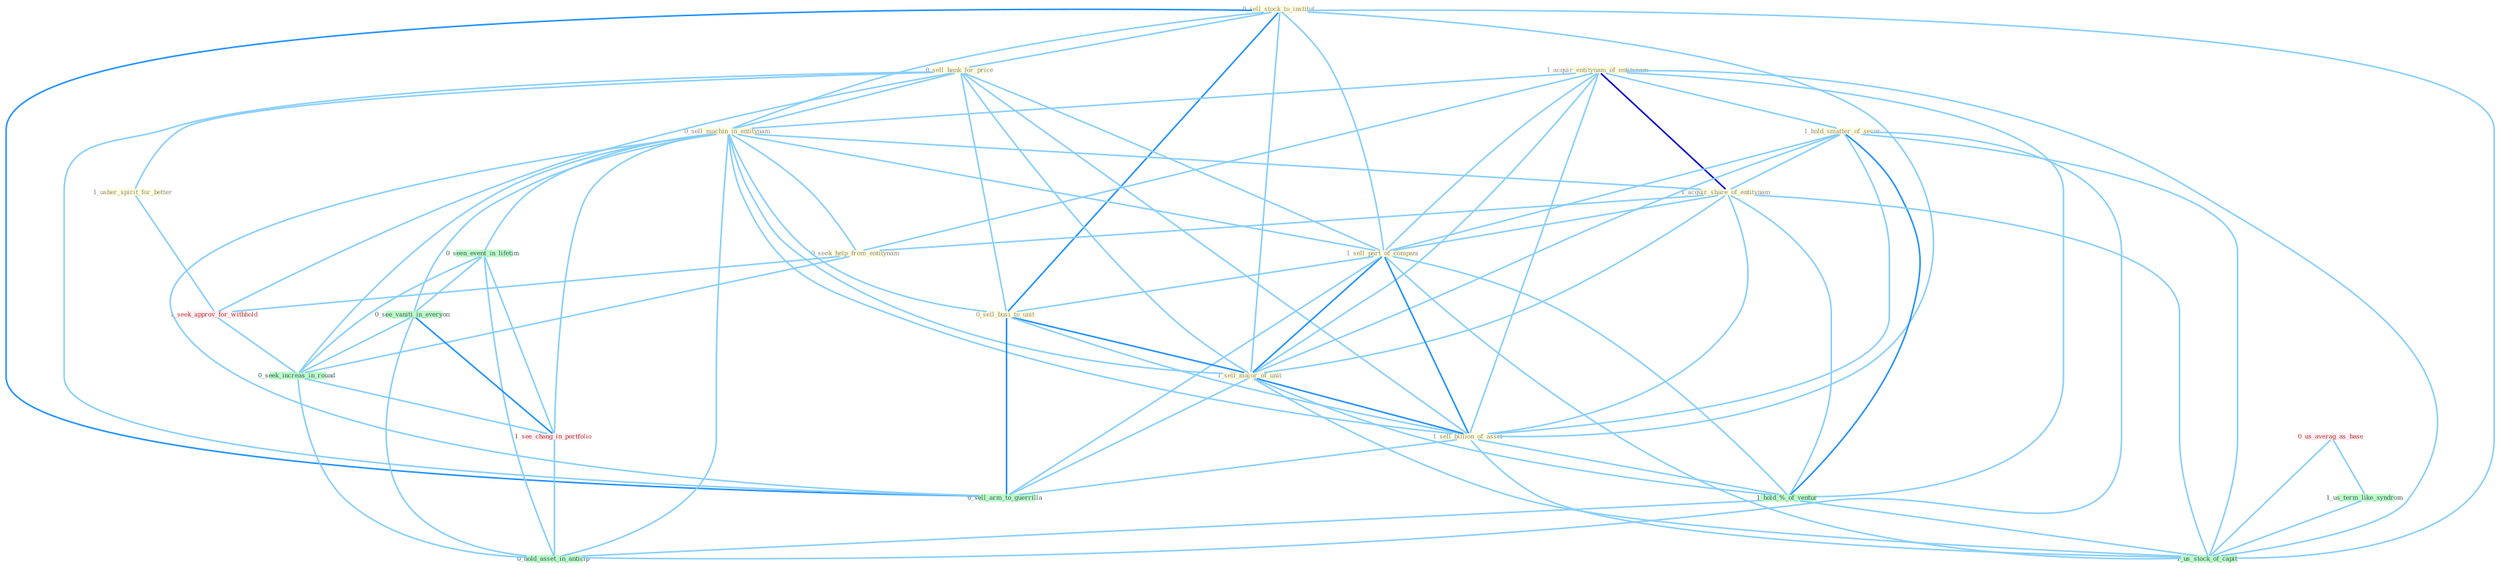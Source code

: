 Graph G{ 
    node
    [shape=polygon,style=filled,width=.5,height=.06,color="#BDFCC9",fixedsize=true,fontsize=4,
    fontcolor="#2f4f4f"];
    {node
    [color="#ffffe0", fontcolor="#8b7d6b"] "0_sell_stock_to_institut " "0_sell_bank_for_price " "1_acquir_entitynam_of_entitynam " "1_hold_smatter_of_secur " "0_sell_machin_in_entitynam " "1_acquir_share_of_entitynam " "1_sell_part_of_compani " "0_sell_busi_to_unit " "1_usher_spirit_for_better " "1_sell_major_of_unit " "0_seek_help_from_entitynam " "1_sell_billion_of_asset "}
{node [color="#fff0f5", fontcolor="#b22222"] "0_us_averag_as_base " "1_seek_approv_for_withhold " "1_see_chang_in_portfolio "}
edge [color="#B0E2FF"];

	"0_sell_stock_to_institut " -- "0_sell_bank_for_price " [w="1", color="#87cefa" ];
	"0_sell_stock_to_institut " -- "0_sell_machin_in_entitynam " [w="1", color="#87cefa" ];
	"0_sell_stock_to_institut " -- "1_sell_part_of_compani " [w="1", color="#87cefa" ];
	"0_sell_stock_to_institut " -- "0_sell_busi_to_unit " [w="2", color="#1e90ff" , len=0.8];
	"0_sell_stock_to_institut " -- "1_sell_major_of_unit " [w="1", color="#87cefa" ];
	"0_sell_stock_to_institut " -- "1_sell_billion_of_asset " [w="1", color="#87cefa" ];
	"0_sell_stock_to_institut " -- "0_sell_arm_to_guerrilla " [w="2", color="#1e90ff" , len=0.8];
	"0_sell_stock_to_institut " -- "1_us_stock_of_capit " [w="1", color="#87cefa" ];
	"0_sell_bank_for_price " -- "0_sell_machin_in_entitynam " [w="1", color="#87cefa" ];
	"0_sell_bank_for_price " -- "1_sell_part_of_compani " [w="1", color="#87cefa" ];
	"0_sell_bank_for_price " -- "0_sell_busi_to_unit " [w="1", color="#87cefa" ];
	"0_sell_bank_for_price " -- "1_usher_spirit_for_better " [w="1", color="#87cefa" ];
	"0_sell_bank_for_price " -- "1_sell_major_of_unit " [w="1", color="#87cefa" ];
	"0_sell_bank_for_price " -- "1_sell_billion_of_asset " [w="1", color="#87cefa" ];
	"0_sell_bank_for_price " -- "1_seek_approv_for_withhold " [w="1", color="#87cefa" ];
	"0_sell_bank_for_price " -- "0_sell_arm_to_guerrilla " [w="1", color="#87cefa" ];
	"1_acquir_entitynam_of_entitynam " -- "1_hold_smatter_of_secur " [w="1", color="#87cefa" ];
	"1_acquir_entitynam_of_entitynam " -- "0_sell_machin_in_entitynam " [w="1", color="#87cefa" ];
	"1_acquir_entitynam_of_entitynam " -- "1_acquir_share_of_entitynam " [w="3", color="#0000cd" , len=0.6];
	"1_acquir_entitynam_of_entitynam " -- "1_sell_part_of_compani " [w="1", color="#87cefa" ];
	"1_acquir_entitynam_of_entitynam " -- "1_sell_major_of_unit " [w="1", color="#87cefa" ];
	"1_acquir_entitynam_of_entitynam " -- "0_seek_help_from_entitynam " [w="1", color="#87cefa" ];
	"1_acquir_entitynam_of_entitynam " -- "1_sell_billion_of_asset " [w="1", color="#87cefa" ];
	"1_acquir_entitynam_of_entitynam " -- "1_hold_%_of_ventur " [w="1", color="#87cefa" ];
	"1_acquir_entitynam_of_entitynam " -- "1_us_stock_of_capit " [w="1", color="#87cefa" ];
	"1_hold_smatter_of_secur " -- "1_acquir_share_of_entitynam " [w="1", color="#87cefa" ];
	"1_hold_smatter_of_secur " -- "1_sell_part_of_compani " [w="1", color="#87cefa" ];
	"1_hold_smatter_of_secur " -- "1_sell_major_of_unit " [w="1", color="#87cefa" ];
	"1_hold_smatter_of_secur " -- "1_sell_billion_of_asset " [w="1", color="#87cefa" ];
	"1_hold_smatter_of_secur " -- "1_hold_%_of_ventur " [w="2", color="#1e90ff" , len=0.8];
	"1_hold_smatter_of_secur " -- "1_us_stock_of_capit " [w="1", color="#87cefa" ];
	"1_hold_smatter_of_secur " -- "0_hold_asset_in_anticip " [w="1", color="#87cefa" ];
	"0_sell_machin_in_entitynam " -- "1_acquir_share_of_entitynam " [w="1", color="#87cefa" ];
	"0_sell_machin_in_entitynam " -- "1_sell_part_of_compani " [w="1", color="#87cefa" ];
	"0_sell_machin_in_entitynam " -- "0_sell_busi_to_unit " [w="1", color="#87cefa" ];
	"0_sell_machin_in_entitynam " -- "1_sell_major_of_unit " [w="1", color="#87cefa" ];
	"0_sell_machin_in_entitynam " -- "0_seek_help_from_entitynam " [w="1", color="#87cefa" ];
	"0_sell_machin_in_entitynam " -- "1_sell_billion_of_asset " [w="1", color="#87cefa" ];
	"0_sell_machin_in_entitynam " -- "0_seen_event_in_lifetim " [w="1", color="#87cefa" ];
	"0_sell_machin_in_entitynam " -- "0_see_vaniti_in_everyon " [w="1", color="#87cefa" ];
	"0_sell_machin_in_entitynam " -- "0_sell_arm_to_guerrilla " [w="1", color="#87cefa" ];
	"0_sell_machin_in_entitynam " -- "0_seek_increas_in_round " [w="1", color="#87cefa" ];
	"0_sell_machin_in_entitynam " -- "1_see_chang_in_portfolio " [w="1", color="#87cefa" ];
	"0_sell_machin_in_entitynam " -- "0_hold_asset_in_anticip " [w="1", color="#87cefa" ];
	"1_acquir_share_of_entitynam " -- "1_sell_part_of_compani " [w="1", color="#87cefa" ];
	"1_acquir_share_of_entitynam " -- "1_sell_major_of_unit " [w="1", color="#87cefa" ];
	"1_acquir_share_of_entitynam " -- "0_seek_help_from_entitynam " [w="1", color="#87cefa" ];
	"1_acquir_share_of_entitynam " -- "1_sell_billion_of_asset " [w="1", color="#87cefa" ];
	"1_acquir_share_of_entitynam " -- "1_hold_%_of_ventur " [w="1", color="#87cefa" ];
	"1_acquir_share_of_entitynam " -- "1_us_stock_of_capit " [w="1", color="#87cefa" ];
	"1_sell_part_of_compani " -- "0_sell_busi_to_unit " [w="1", color="#87cefa" ];
	"1_sell_part_of_compani " -- "1_sell_major_of_unit " [w="2", color="#1e90ff" , len=0.8];
	"1_sell_part_of_compani " -- "1_sell_billion_of_asset " [w="2", color="#1e90ff" , len=0.8];
	"1_sell_part_of_compani " -- "1_hold_%_of_ventur " [w="1", color="#87cefa" ];
	"1_sell_part_of_compani " -- "0_sell_arm_to_guerrilla " [w="1", color="#87cefa" ];
	"1_sell_part_of_compani " -- "1_us_stock_of_capit " [w="1", color="#87cefa" ];
	"0_sell_busi_to_unit " -- "1_sell_major_of_unit " [w="2", color="#1e90ff" , len=0.8];
	"0_sell_busi_to_unit " -- "1_sell_billion_of_asset " [w="1", color="#87cefa" ];
	"0_sell_busi_to_unit " -- "0_sell_arm_to_guerrilla " [w="2", color="#1e90ff" , len=0.8];
	"1_usher_spirit_for_better " -- "1_seek_approv_for_withhold " [w="1", color="#87cefa" ];
	"1_sell_major_of_unit " -- "1_sell_billion_of_asset " [w="2", color="#1e90ff" , len=0.8];
	"1_sell_major_of_unit " -- "1_hold_%_of_ventur " [w="1", color="#87cefa" ];
	"1_sell_major_of_unit " -- "0_sell_arm_to_guerrilla " [w="1", color="#87cefa" ];
	"1_sell_major_of_unit " -- "1_us_stock_of_capit " [w="1", color="#87cefa" ];
	"0_seek_help_from_entitynam " -- "1_seek_approv_for_withhold " [w="1", color="#87cefa" ];
	"0_seek_help_from_entitynam " -- "0_seek_increas_in_round " [w="1", color="#87cefa" ];
	"1_sell_billion_of_asset " -- "1_hold_%_of_ventur " [w="1", color="#87cefa" ];
	"1_sell_billion_of_asset " -- "0_sell_arm_to_guerrilla " [w="1", color="#87cefa" ];
	"1_sell_billion_of_asset " -- "1_us_stock_of_capit " [w="1", color="#87cefa" ];
	"0_seen_event_in_lifetim " -- "0_see_vaniti_in_everyon " [w="1", color="#87cefa" ];
	"0_seen_event_in_lifetim " -- "0_seek_increas_in_round " [w="1", color="#87cefa" ];
	"0_seen_event_in_lifetim " -- "1_see_chang_in_portfolio " [w="1", color="#87cefa" ];
	"0_seen_event_in_lifetim " -- "0_hold_asset_in_anticip " [w="1", color="#87cefa" ];
	"0_us_averag_as_base " -- "1_us_term_like_syndrom " [w="1", color="#87cefa" ];
	"0_us_averag_as_base " -- "1_us_stock_of_capit " [w="1", color="#87cefa" ];
	"1_us_term_like_syndrom " -- "1_us_stock_of_capit " [w="1", color="#87cefa" ];
	"1_seek_approv_for_withhold " -- "0_seek_increas_in_round " [w="1", color="#87cefa" ];
	"1_hold_%_of_ventur " -- "1_us_stock_of_capit " [w="1", color="#87cefa" ];
	"1_hold_%_of_ventur " -- "0_hold_asset_in_anticip " [w="1", color="#87cefa" ];
	"0_see_vaniti_in_everyon " -- "0_seek_increas_in_round " [w="1", color="#87cefa" ];
	"0_see_vaniti_in_everyon " -- "1_see_chang_in_portfolio " [w="2", color="#1e90ff" , len=0.8];
	"0_see_vaniti_in_everyon " -- "0_hold_asset_in_anticip " [w="1", color="#87cefa" ];
	"0_seek_increas_in_round " -- "1_see_chang_in_portfolio " [w="1", color="#87cefa" ];
	"0_seek_increas_in_round " -- "0_hold_asset_in_anticip " [w="1", color="#87cefa" ];
	"1_see_chang_in_portfolio " -- "0_hold_asset_in_anticip " [w="1", color="#87cefa" ];
}